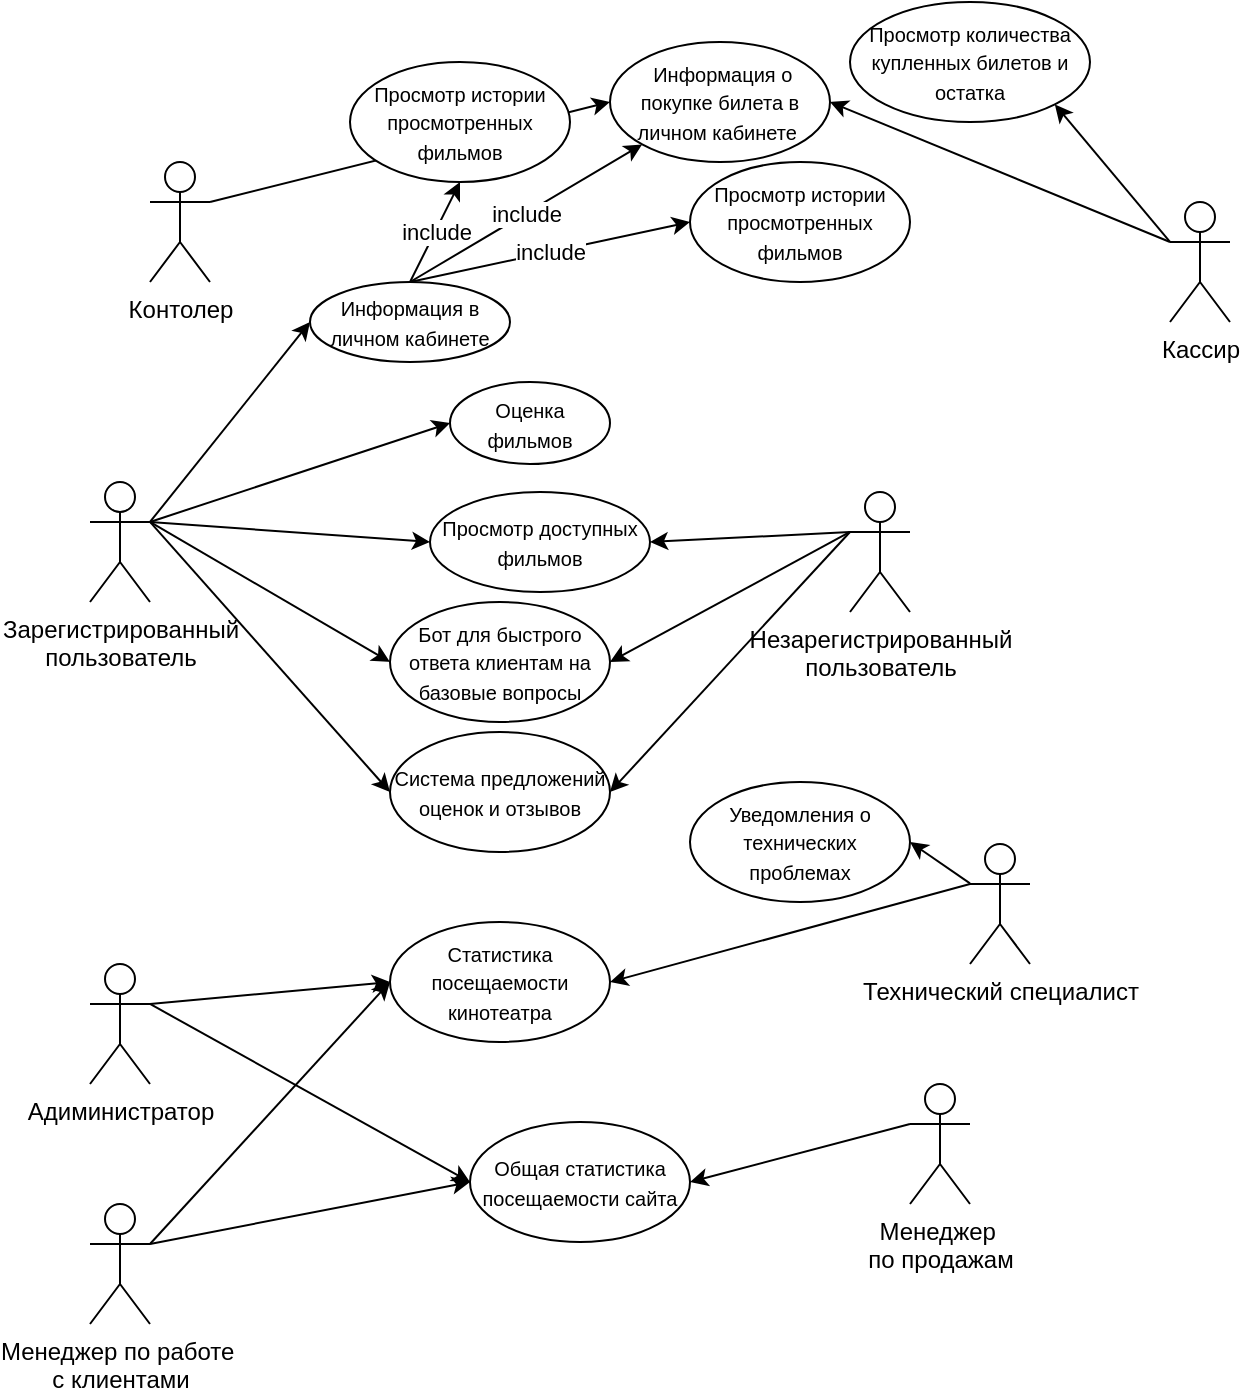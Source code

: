 <mxfile version="26.0.13">
  <diagram name="Страница — 1" id="_4h1G4QD8ntUAVt3dMhs">
    <mxGraphModel dx="1508" dy="686" grid="1" gridSize="10" guides="1" tooltips="1" connect="1" arrows="1" fold="1" page="1" pageScale="1" pageWidth="1654" pageHeight="1169" math="0" shadow="0">
      <root>
        <mxCell id="0" />
        <mxCell id="1" parent="0" />
        <mxCell id="cLPIgAtYv4cvL5bpsOwm-1" value="" style="endArrow=classic;html=1;rounded=0;entryX=0;entryY=0.5;entryDx=0;entryDy=0;exitX=1;exitY=0.333;exitDx=0;exitDy=0;exitPerimeter=0;" edge="1" parent="1" source="VL6FZ6M-wxKTbL_TC3Xj-18" target="VL6FZ6M-wxKTbL_TC3Xj-44">
          <mxGeometry width="50" height="50" relative="1" as="geometry">
            <mxPoint x="150" y="310" as="sourcePoint" />
            <mxPoint x="200" y="260" as="targetPoint" />
          </mxGeometry>
        </mxCell>
        <mxCell id="VL6FZ6M-wxKTbL_TC3Xj-1" value="Зарегистрированный&lt;div&gt;пользователь&lt;/div&gt;" style="shape=umlActor;verticalLabelPosition=bottom;verticalAlign=top;html=1;outlineConnect=0;" parent="1" vertex="1">
          <mxGeometry x="210" y="400" width="30" height="60" as="geometry" />
        </mxCell>
        <mxCell id="VL6FZ6M-wxKTbL_TC3Xj-3" value="Незарегистрированный&lt;div&gt;пользователь&lt;/div&gt;" style="shape=umlActor;verticalLabelPosition=bottom;verticalAlign=top;html=1;outlineConnect=0;" parent="1" vertex="1">
          <mxGeometry x="590" y="405" width="30" height="60" as="geometry" />
        </mxCell>
        <mxCell id="VL6FZ6M-wxKTbL_TC3Xj-5" value="&lt;font style=&quot;font-size: 10px;&quot;&gt;Оценка фильмов&lt;/font&gt;" style="ellipse;whiteSpace=wrap;html=1;" parent="1" vertex="1">
          <mxGeometry x="390" y="350" width="80" height="41" as="geometry" />
        </mxCell>
        <mxCell id="VL6FZ6M-wxKTbL_TC3Xj-6" value="&lt;font style=&quot;font-size: 10px;&quot;&gt;Статистика посещаемости кинотеатра&lt;/font&gt;" style="ellipse;whiteSpace=wrap;html=1;" parent="1" vertex="1">
          <mxGeometry x="360" y="620" width="110" height="60" as="geometry" />
        </mxCell>
        <mxCell id="VL6FZ6M-wxKTbL_TC3Xj-7" value="&lt;font style=&quot;font-size: 10px;&quot;&gt;Просмотр количества купленных билетов и остатка&lt;/font&gt;" style="ellipse;whiteSpace=wrap;html=1;" parent="1" vertex="1">
          <mxGeometry x="590" y="160" width="120" height="60" as="geometry" />
        </mxCell>
        <mxCell id="VL6FZ6M-wxKTbL_TC3Xj-10" value="&lt;font style=&quot;font-size: 10px;&quot;&gt;Система предложений оценок и отзывов&lt;/font&gt;" style="ellipse;whiteSpace=wrap;html=1;" parent="1" vertex="1">
          <mxGeometry x="360" y="525" width="110" height="60" as="geometry" />
        </mxCell>
        <mxCell id="VL6FZ6M-wxKTbL_TC3Xj-11" value="&lt;font style=&quot;font-size: 10px;&quot;&gt;Бот для быстрого ответа клиентам на базовые вопросы&lt;/font&gt;" style="ellipse;whiteSpace=wrap;html=1;" parent="1" vertex="1">
          <mxGeometry x="360" y="460" width="110" height="60" as="geometry" />
        </mxCell>
        <mxCell id="VL6FZ6M-wxKTbL_TC3Xj-12" value="&lt;font style=&quot;font-size: 10px;&quot;&gt;Общая статистика посещаемости сайта&lt;/font&gt;" style="ellipse;whiteSpace=wrap;html=1;" parent="1" vertex="1">
          <mxGeometry x="400" y="720" width="110" height="60" as="geometry" />
        </mxCell>
        <mxCell id="VL6FZ6M-wxKTbL_TC3Xj-13" value="&lt;font style=&quot;font-size: 10px;&quot;&gt;Уведомления о технических проблемах&lt;/font&gt;" style="ellipse;whiteSpace=wrap;html=1;" parent="1" vertex="1">
          <mxGeometry x="510" y="550" width="110" height="60" as="geometry" />
        </mxCell>
        <mxCell id="VL6FZ6M-wxKTbL_TC3Xj-14" value="&lt;font style=&quot;font-size: 10px;&quot;&gt;Просмотр доступных фильмов&lt;/font&gt;" style="ellipse;whiteSpace=wrap;html=1;" parent="1" vertex="1">
          <mxGeometry x="380" y="405" width="110" height="50" as="geometry" />
        </mxCell>
        <mxCell id="VL6FZ6M-wxKTbL_TC3Xj-16" value="Адиминистратор" style="shape=umlActor;verticalLabelPosition=bottom;verticalAlign=top;html=1;outlineConnect=0;" parent="1" vertex="1">
          <mxGeometry x="210" y="641" width="30" height="60" as="geometry" />
        </mxCell>
        <mxCell id="VL6FZ6M-wxKTbL_TC3Xj-17" value="Кассир" style="shape=umlActor;verticalLabelPosition=bottom;verticalAlign=top;html=1;outlineConnect=0;" parent="1" vertex="1">
          <mxGeometry x="750" y="260" width="30" height="60" as="geometry" />
        </mxCell>
        <mxCell id="VL6FZ6M-wxKTbL_TC3Xj-18" value="Контолер" style="shape=umlActor;verticalLabelPosition=bottom;verticalAlign=top;html=1;outlineConnect=0;" parent="1" vertex="1">
          <mxGeometry x="240" y="240" width="30" height="60" as="geometry" />
        </mxCell>
        <mxCell id="VL6FZ6M-wxKTbL_TC3Xj-21" value="Менеджер&amp;nbsp;&lt;div&gt;по продажам&lt;/div&gt;" style="shape=umlActor;verticalLabelPosition=bottom;verticalAlign=top;html=1;outlineConnect=0;" parent="1" vertex="1">
          <mxGeometry x="620" y="701" width="30" height="60" as="geometry" />
        </mxCell>
        <mxCell id="VL6FZ6M-wxKTbL_TC3Xj-22" value="Менеджер по работе&amp;nbsp;&lt;div&gt;с клиентами&lt;/div&gt;" style="shape=umlActor;verticalLabelPosition=bottom;verticalAlign=top;html=1;outlineConnect=0;" parent="1" vertex="1">
          <mxGeometry x="210" y="761" width="30" height="60" as="geometry" />
        </mxCell>
        <mxCell id="VL6FZ6M-wxKTbL_TC3Xj-23" value="Технический специалист" style="shape=umlActor;verticalLabelPosition=bottom;verticalAlign=top;html=1;outlineConnect=0;" parent="1" vertex="1">
          <mxGeometry x="650" y="581" width="30" height="60" as="geometry" />
        </mxCell>
        <mxCell id="VL6FZ6M-wxKTbL_TC3Xj-32" value="&lt;span style=&quot;font-size: 10px;&quot;&gt;Информация в личном кабинете&lt;/span&gt;" style="ellipse;whiteSpace=wrap;html=1;" parent="1" vertex="1">
          <mxGeometry x="320" y="300" width="100" height="40" as="geometry" />
        </mxCell>
        <mxCell id="VL6FZ6M-wxKTbL_TC3Xj-38" value="&lt;span style=&quot;font-size: 10px;&quot;&gt;Просмотр истории просмотренных фильмов&lt;/span&gt;" style="ellipse;whiteSpace=wrap;html=1;" parent="1" vertex="1">
          <mxGeometry x="510" y="240" width="110" height="60" as="geometry" />
        </mxCell>
        <mxCell id="VL6FZ6M-wxKTbL_TC3Xj-44" value="&lt;span style=&quot;font-size: 10px;&quot;&gt;&amp;nbsp;Информация о покупке билета в личном кабинете&amp;nbsp;&lt;/span&gt;" style="ellipse;whiteSpace=wrap;html=1;" parent="1" vertex="1">
          <mxGeometry x="470" y="180" width="110" height="60" as="geometry" />
        </mxCell>
        <mxCell id="VL6FZ6M-wxKTbL_TC3Xj-48" value="&lt;span style=&quot;font-size: 10px;&quot;&gt;Просмотр истории просмотренных фильмов&lt;/span&gt;" style="ellipse;whiteSpace=wrap;html=1;" parent="1" vertex="1">
          <mxGeometry x="340" y="190" width="110" height="60" as="geometry" />
        </mxCell>
        <mxCell id="cLPIgAtYv4cvL5bpsOwm-3" value="" style="endArrow=classic;html=1;rounded=0;entryX=1;entryY=1;entryDx=0;entryDy=0;exitX=0;exitY=0.333;exitDx=0;exitDy=0;exitPerimeter=0;" edge="1" parent="1" source="VL6FZ6M-wxKTbL_TC3Xj-17" target="VL6FZ6M-wxKTbL_TC3Xj-7">
          <mxGeometry width="50" height="50" relative="1" as="geometry">
            <mxPoint x="800" y="370" as="sourcePoint" />
            <mxPoint x="850" y="320" as="targetPoint" />
          </mxGeometry>
        </mxCell>
        <mxCell id="cLPIgAtYv4cvL5bpsOwm-5" value="" style="endArrow=classic;html=1;rounded=0;entryX=1;entryY=0.5;entryDx=0;entryDy=0;exitX=0;exitY=0.333;exitDx=0;exitDy=0;exitPerimeter=0;" edge="1" parent="1" source="VL6FZ6M-wxKTbL_TC3Xj-17" target="VL6FZ6M-wxKTbL_TC3Xj-44">
          <mxGeometry width="50" height="50" relative="1" as="geometry">
            <mxPoint x="630" y="360" as="sourcePoint" />
            <mxPoint x="680" y="310" as="targetPoint" />
          </mxGeometry>
        </mxCell>
        <mxCell id="cLPIgAtYv4cvL5bpsOwm-7" value="" style="endArrow=classic;html=1;rounded=0;entryX=0;entryY=0.5;entryDx=0;entryDy=0;exitX=1;exitY=0.333;exitDx=0;exitDy=0;exitPerimeter=0;" edge="1" parent="1" source="VL6FZ6M-wxKTbL_TC3Xj-1" target="VL6FZ6M-wxKTbL_TC3Xj-32">
          <mxGeometry width="50" height="50" relative="1" as="geometry">
            <mxPoint x="220" y="430" as="sourcePoint" />
            <mxPoint x="270" y="380" as="targetPoint" />
          </mxGeometry>
        </mxCell>
        <mxCell id="cLPIgAtYv4cvL5bpsOwm-9" value="" style="endArrow=classic;html=1;rounded=0;entryX=0;entryY=0.5;entryDx=0;entryDy=0;exitX=1;exitY=0.333;exitDx=0;exitDy=0;exitPerimeter=0;" edge="1" parent="1" source="VL6FZ6M-wxKTbL_TC3Xj-1" target="VL6FZ6M-wxKTbL_TC3Xj-5">
          <mxGeometry width="50" height="50" relative="1" as="geometry">
            <mxPoint x="280" y="440" as="sourcePoint" />
            <mxPoint x="330" y="390" as="targetPoint" />
          </mxGeometry>
        </mxCell>
        <mxCell id="cLPIgAtYv4cvL5bpsOwm-10" value="" style="endArrow=classic;html=1;rounded=0;entryX=0;entryY=0.5;entryDx=0;entryDy=0;exitX=1;exitY=0.333;exitDx=0;exitDy=0;exitPerimeter=0;" edge="1" parent="1" source="VL6FZ6M-wxKTbL_TC3Xj-1" target="VL6FZ6M-wxKTbL_TC3Xj-14">
          <mxGeometry width="50" height="50" relative="1" as="geometry">
            <mxPoint x="290" y="450" as="sourcePoint" />
            <mxPoint x="340" y="400" as="targetPoint" />
          </mxGeometry>
        </mxCell>
        <mxCell id="cLPIgAtYv4cvL5bpsOwm-11" value="" style="endArrow=classic;html=1;rounded=0;exitX=1;exitY=0.333;exitDx=0;exitDy=0;exitPerimeter=0;entryX=0;entryY=0.5;entryDx=0;entryDy=0;" edge="1" parent="1" source="VL6FZ6M-wxKTbL_TC3Xj-1" target="VL6FZ6M-wxKTbL_TC3Xj-11">
          <mxGeometry width="50" height="50" relative="1" as="geometry">
            <mxPoint x="300" y="460" as="sourcePoint" />
            <mxPoint x="350" y="410" as="targetPoint" />
          </mxGeometry>
        </mxCell>
        <mxCell id="cLPIgAtYv4cvL5bpsOwm-12" value="" style="endArrow=classic;html=1;rounded=0;exitX=1;exitY=0.333;exitDx=0;exitDy=0;exitPerimeter=0;entryX=0;entryY=0.5;entryDx=0;entryDy=0;" edge="1" parent="1" source="VL6FZ6M-wxKTbL_TC3Xj-1" target="VL6FZ6M-wxKTbL_TC3Xj-10">
          <mxGeometry width="50" height="50" relative="1" as="geometry">
            <mxPoint x="310" y="470" as="sourcePoint" />
            <mxPoint x="360" y="420" as="targetPoint" />
          </mxGeometry>
        </mxCell>
        <mxCell id="cLPIgAtYv4cvL5bpsOwm-13" value="" style="endArrow=classic;html=1;rounded=0;entryX=1;entryY=0.5;entryDx=0;entryDy=0;exitX=0;exitY=0.333;exitDx=0;exitDy=0;exitPerimeter=0;" edge="1" parent="1" source="VL6FZ6M-wxKTbL_TC3Xj-3" target="VL6FZ6M-wxKTbL_TC3Xj-14">
          <mxGeometry width="50" height="50" relative="1" as="geometry">
            <mxPoint x="320" y="480" as="sourcePoint" />
            <mxPoint x="370" y="430" as="targetPoint" />
          </mxGeometry>
        </mxCell>
        <mxCell id="cLPIgAtYv4cvL5bpsOwm-14" value="" style="endArrow=classic;html=1;rounded=0;exitX=0;exitY=0.333;exitDx=0;exitDy=0;exitPerimeter=0;entryX=1;entryY=0.5;entryDx=0;entryDy=0;" edge="1" parent="1" source="VL6FZ6M-wxKTbL_TC3Xj-3" target="VL6FZ6M-wxKTbL_TC3Xj-10">
          <mxGeometry width="50" height="50" relative="1" as="geometry">
            <mxPoint x="330" y="490" as="sourcePoint" />
            <mxPoint x="380" y="440" as="targetPoint" />
          </mxGeometry>
        </mxCell>
        <mxCell id="cLPIgAtYv4cvL5bpsOwm-15" value="" style="endArrow=classic;html=1;rounded=0;exitX=0;exitY=0.333;exitDx=0;exitDy=0;exitPerimeter=0;entryX=1;entryY=0.5;entryDx=0;entryDy=0;" edge="1" parent="1" source="VL6FZ6M-wxKTbL_TC3Xj-3" target="VL6FZ6M-wxKTbL_TC3Xj-11">
          <mxGeometry width="50" height="50" relative="1" as="geometry">
            <mxPoint x="340" y="500" as="sourcePoint" />
            <mxPoint x="390" y="450" as="targetPoint" />
          </mxGeometry>
        </mxCell>
        <mxCell id="cLPIgAtYv4cvL5bpsOwm-16" value="" style="endArrow=classic;html=1;rounded=0;entryX=1;entryY=0.5;entryDx=0;entryDy=0;" edge="1" parent="1" source="VL6FZ6M-wxKTbL_TC3Xj-23" target="VL6FZ6M-wxKTbL_TC3Xj-13">
          <mxGeometry width="50" height="50" relative="1" as="geometry">
            <mxPoint x="350" y="510" as="sourcePoint" />
            <mxPoint x="400" y="460" as="targetPoint" />
          </mxGeometry>
        </mxCell>
        <mxCell id="cLPIgAtYv4cvL5bpsOwm-17" value="" style="endArrow=classic;html=1;rounded=0;entryX=1;entryY=0.5;entryDx=0;entryDy=0;exitX=0;exitY=0.333;exitDx=0;exitDy=0;exitPerimeter=0;" edge="1" parent="1" source="VL6FZ6M-wxKTbL_TC3Xj-23" target="VL6FZ6M-wxKTbL_TC3Xj-6">
          <mxGeometry width="50" height="50" relative="1" as="geometry">
            <mxPoint x="660" y="611" as="sourcePoint" />
            <mxPoint x="630" y="590" as="targetPoint" />
          </mxGeometry>
        </mxCell>
        <mxCell id="cLPIgAtYv4cvL5bpsOwm-18" value="" style="endArrow=classic;html=1;rounded=0;entryX=0;entryY=0.5;entryDx=0;entryDy=0;exitX=1;exitY=0.333;exitDx=0;exitDy=0;exitPerimeter=0;" edge="1" parent="1" source="VL6FZ6M-wxKTbL_TC3Xj-16" target="VL6FZ6M-wxKTbL_TC3Xj-6">
          <mxGeometry width="50" height="50" relative="1" as="geometry">
            <mxPoint x="670" y="621" as="sourcePoint" />
            <mxPoint x="640" y="600" as="targetPoint" />
          </mxGeometry>
        </mxCell>
        <mxCell id="cLPIgAtYv4cvL5bpsOwm-19" value="" style="endArrow=classic;html=1;rounded=0;entryX=0;entryY=0.5;entryDx=0;entryDy=0;exitX=1;exitY=0.333;exitDx=0;exitDy=0;exitPerimeter=0;" edge="1" parent="1" source="VL6FZ6M-wxKTbL_TC3Xj-22" target="VL6FZ6M-wxKTbL_TC3Xj-6">
          <mxGeometry width="50" height="50" relative="1" as="geometry">
            <mxPoint x="680" y="631" as="sourcePoint" />
            <mxPoint x="650" y="610" as="targetPoint" />
          </mxGeometry>
        </mxCell>
        <mxCell id="cLPIgAtYv4cvL5bpsOwm-20" value="" style="endArrow=classic;html=1;rounded=0;entryX=0;entryY=0.5;entryDx=0;entryDy=0;exitX=1;exitY=0.333;exitDx=0;exitDy=0;exitPerimeter=0;" edge="1" parent="1" source="VL6FZ6M-wxKTbL_TC3Xj-16" target="VL6FZ6M-wxKTbL_TC3Xj-12">
          <mxGeometry width="50" height="50" relative="1" as="geometry">
            <mxPoint x="690" y="641" as="sourcePoint" />
            <mxPoint x="660" y="620" as="targetPoint" />
          </mxGeometry>
        </mxCell>
        <mxCell id="cLPIgAtYv4cvL5bpsOwm-21" value="" style="endArrow=classic;html=1;rounded=0;entryX=0;entryY=0.5;entryDx=0;entryDy=0;exitX=1;exitY=0.333;exitDx=0;exitDy=0;exitPerimeter=0;" edge="1" parent="1" source="VL6FZ6M-wxKTbL_TC3Xj-22" target="VL6FZ6M-wxKTbL_TC3Xj-12">
          <mxGeometry width="50" height="50" relative="1" as="geometry">
            <mxPoint x="700" y="651" as="sourcePoint" />
            <mxPoint x="670" y="630" as="targetPoint" />
          </mxGeometry>
        </mxCell>
        <mxCell id="cLPIgAtYv4cvL5bpsOwm-22" value="" style="endArrow=classic;html=1;rounded=0;entryX=1;entryY=0.5;entryDx=0;entryDy=0;exitX=0;exitY=0.333;exitDx=0;exitDy=0;exitPerimeter=0;" edge="1" parent="1" source="VL6FZ6M-wxKTbL_TC3Xj-21" target="VL6FZ6M-wxKTbL_TC3Xj-12">
          <mxGeometry width="50" height="50" relative="1" as="geometry">
            <mxPoint x="250" y="791" as="sourcePoint" />
            <mxPoint x="410" y="760" as="targetPoint" />
          </mxGeometry>
        </mxCell>
        <mxCell id="cLPIgAtYv4cvL5bpsOwm-23" value="" style="endArrow=classic;html=1;rounded=0;exitX=0.5;exitY=0;exitDx=0;exitDy=0;entryX=0.5;entryY=1;entryDx=0;entryDy=0;" edge="1" parent="1" source="VL6FZ6M-wxKTbL_TC3Xj-32" target="VL6FZ6M-wxKTbL_TC3Xj-48">
          <mxGeometry relative="1" as="geometry">
            <mxPoint x="490" y="370" as="sourcePoint" />
            <mxPoint x="550" y="280" as="targetPoint" />
          </mxGeometry>
        </mxCell>
        <mxCell id="cLPIgAtYv4cvL5bpsOwm-24" value="include" style="edgeLabel;resizable=0;html=1;;align=center;verticalAlign=middle;" connectable="0" vertex="1" parent="cLPIgAtYv4cvL5bpsOwm-23">
          <mxGeometry relative="1" as="geometry" />
        </mxCell>
        <mxCell id="cLPIgAtYv4cvL5bpsOwm-26" value="" style="endArrow=classic;html=1;rounded=0;entryX=0;entryY=1;entryDx=0;entryDy=0;exitX=0.5;exitY=0;exitDx=0;exitDy=0;" edge="1" parent="1" source="VL6FZ6M-wxKTbL_TC3Xj-32" target="VL6FZ6M-wxKTbL_TC3Xj-44">
          <mxGeometry relative="1" as="geometry">
            <mxPoint x="500" y="380" as="sourcePoint" />
            <mxPoint x="560" y="290" as="targetPoint" />
          </mxGeometry>
        </mxCell>
        <mxCell id="cLPIgAtYv4cvL5bpsOwm-27" value="include" style="edgeLabel;resizable=0;html=1;;align=center;verticalAlign=middle;" connectable="0" vertex="1" parent="cLPIgAtYv4cvL5bpsOwm-26">
          <mxGeometry relative="1" as="geometry" />
        </mxCell>
        <mxCell id="cLPIgAtYv4cvL5bpsOwm-28" value="" style="endArrow=classic;html=1;rounded=0;exitX=0.5;exitY=0;exitDx=0;exitDy=0;entryX=0;entryY=0.5;entryDx=0;entryDy=0;" edge="1" parent="1" source="VL6FZ6M-wxKTbL_TC3Xj-32" target="VL6FZ6M-wxKTbL_TC3Xj-38">
          <mxGeometry relative="1" as="geometry">
            <mxPoint x="510" y="390" as="sourcePoint" />
            <mxPoint x="570" y="300" as="targetPoint" />
          </mxGeometry>
        </mxCell>
        <mxCell id="cLPIgAtYv4cvL5bpsOwm-29" value="include" style="edgeLabel;resizable=0;html=1;;align=center;verticalAlign=middle;" connectable="0" vertex="1" parent="cLPIgAtYv4cvL5bpsOwm-28">
          <mxGeometry relative="1" as="geometry" />
        </mxCell>
      </root>
    </mxGraphModel>
  </diagram>
</mxfile>
